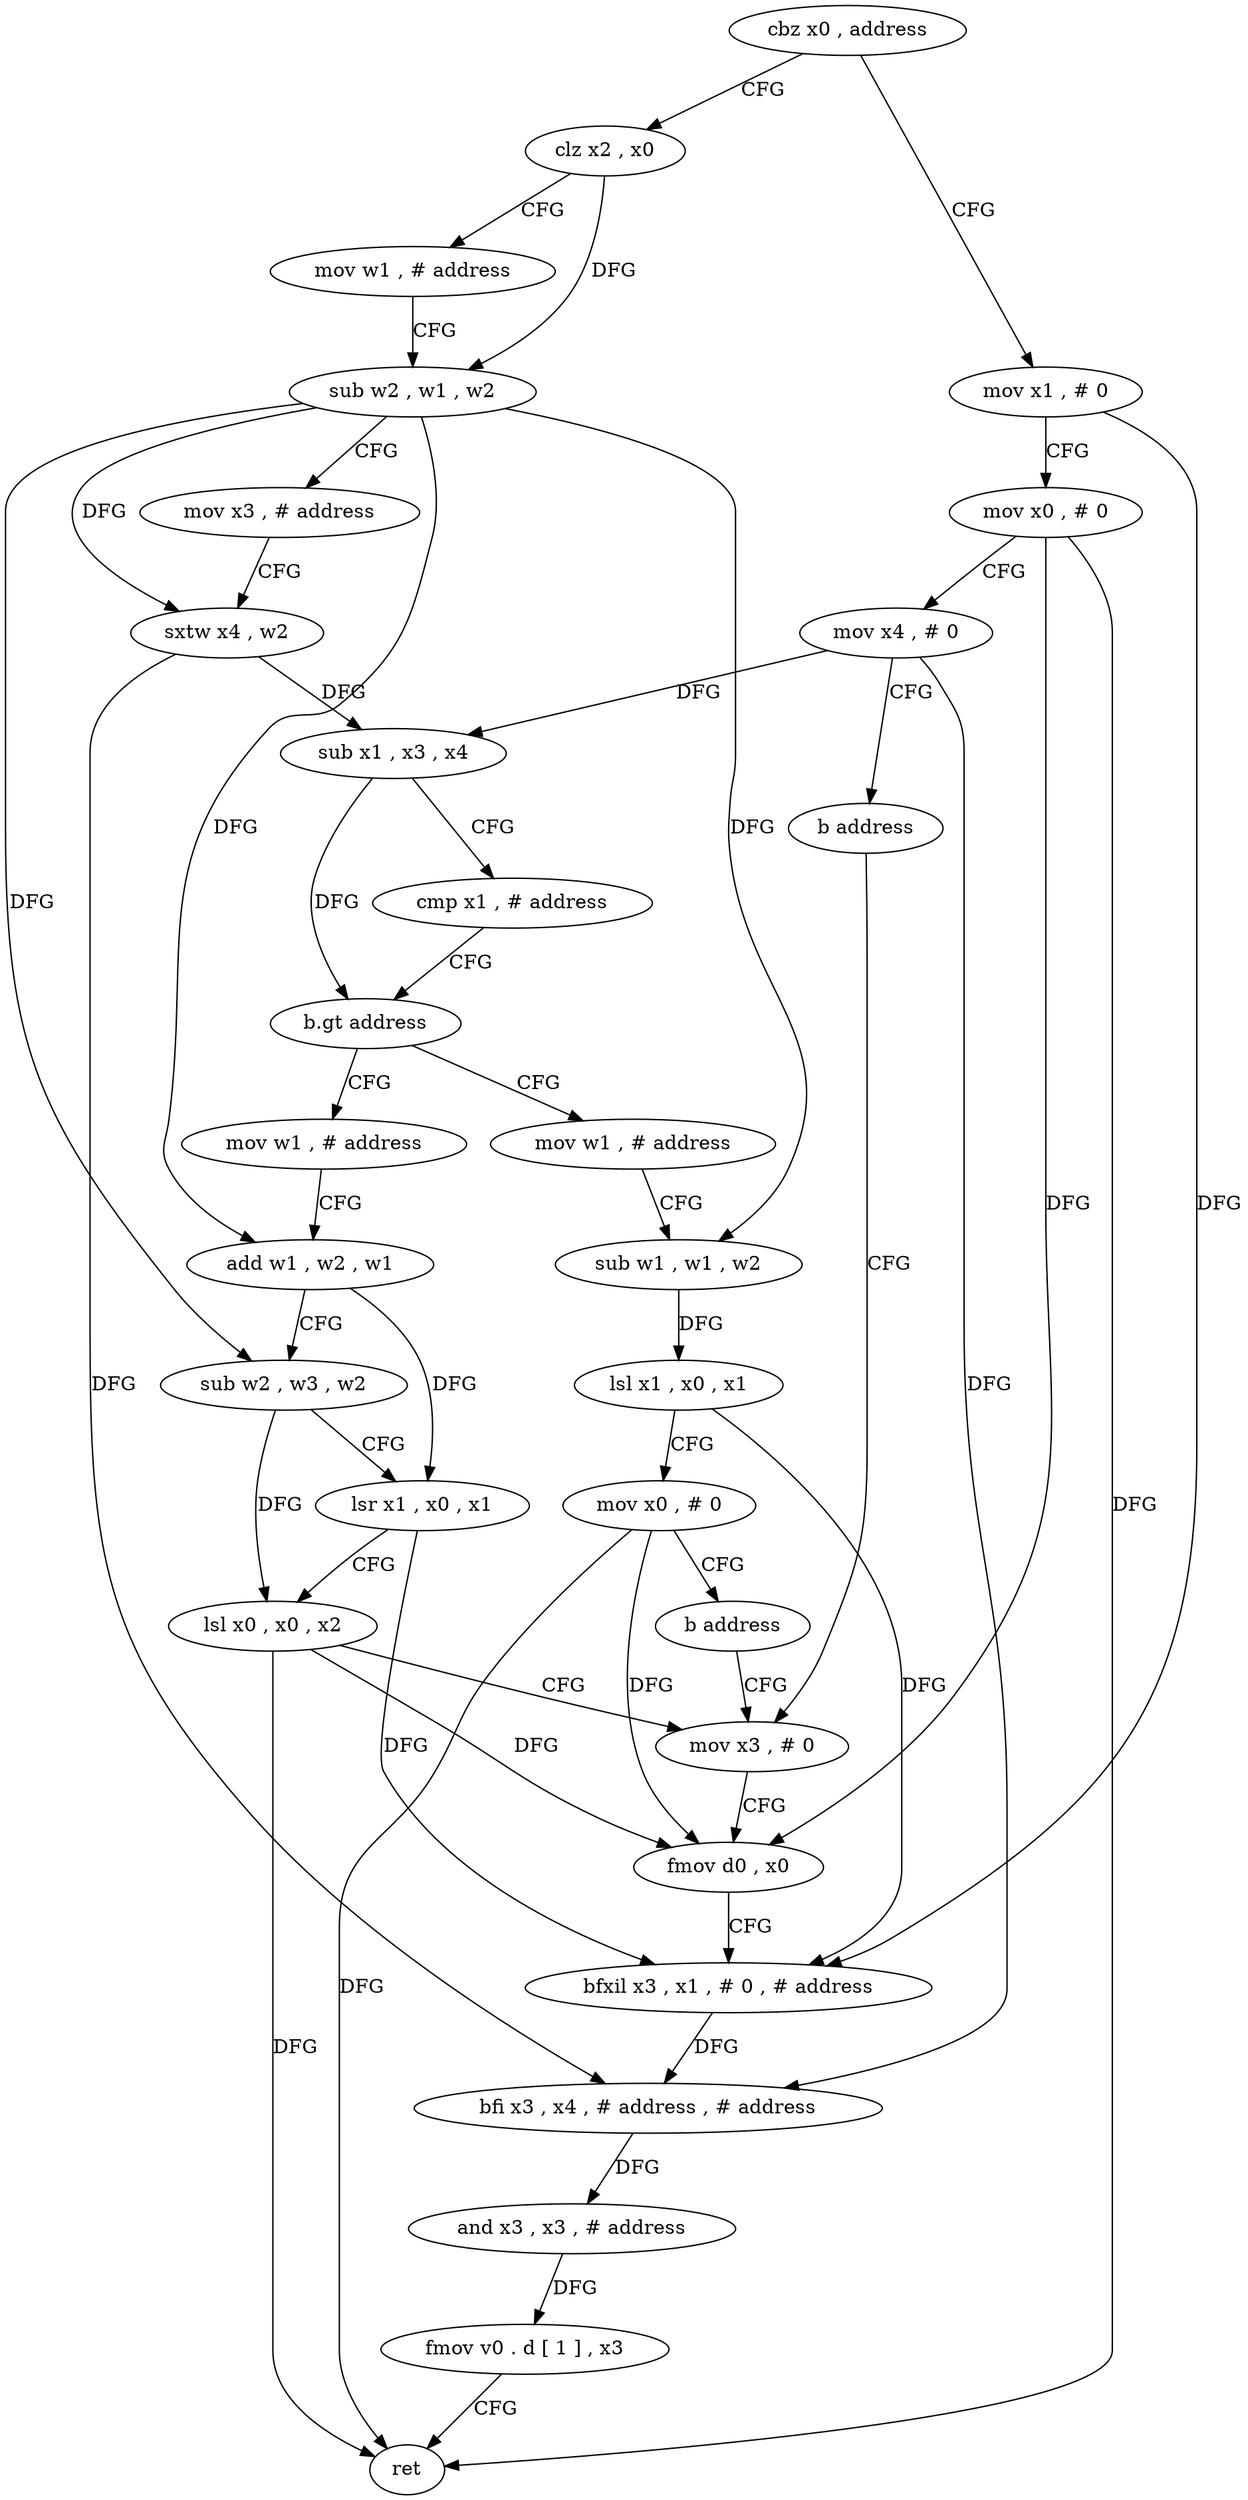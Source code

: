 digraph "func" {
"4429060" [label = "cbz x0 , address" ]
"4429164" [label = "mov x1 , # 0" ]
"4429064" [label = "clz x2 , x0" ]
"4429168" [label = "mov x0 , # 0" ]
"4429172" [label = "mov x4 , # 0" ]
"4429176" [label = "b address" ]
"4429116" [label = "mov x3 , # 0" ]
"4429068" [label = "mov w1 , # address" ]
"4429072" [label = "sub w2 , w1 , w2" ]
"4429076" [label = "mov x3 , # address" ]
"4429080" [label = "sxtw x4 , w2" ]
"4429084" [label = "sub x1 , x3 , x4" ]
"4429088" [label = "cmp x1 , # address" ]
"4429092" [label = "b.gt address" ]
"4429144" [label = "mov w1 , # address" ]
"4429096" [label = "mov w1 , # address" ]
"4429120" [label = "fmov d0 , x0" ]
"4429124" [label = "bfxil x3 , x1 , # 0 , # address" ]
"4429128" [label = "bfi x3 , x4 , # address , # address" ]
"4429132" [label = "and x3 , x3 , # address" ]
"4429136" [label = "fmov v0 . d [ 1 ] , x3" ]
"4429140" [label = "ret" ]
"4429148" [label = "sub w1 , w1 , w2" ]
"4429152" [label = "lsl x1 , x0 , x1" ]
"4429156" [label = "mov x0 , # 0" ]
"4429160" [label = "b address" ]
"4429100" [label = "add w1 , w2 , w1" ]
"4429104" [label = "sub w2 , w3 , w2" ]
"4429108" [label = "lsr x1 , x0 , x1" ]
"4429112" [label = "lsl x0 , x0 , x2" ]
"4429060" -> "4429164" [ label = "CFG" ]
"4429060" -> "4429064" [ label = "CFG" ]
"4429164" -> "4429168" [ label = "CFG" ]
"4429164" -> "4429124" [ label = "DFG" ]
"4429064" -> "4429068" [ label = "CFG" ]
"4429064" -> "4429072" [ label = "DFG" ]
"4429168" -> "4429172" [ label = "CFG" ]
"4429168" -> "4429120" [ label = "DFG" ]
"4429168" -> "4429140" [ label = "DFG" ]
"4429172" -> "4429176" [ label = "CFG" ]
"4429172" -> "4429084" [ label = "DFG" ]
"4429172" -> "4429128" [ label = "DFG" ]
"4429176" -> "4429116" [ label = "CFG" ]
"4429116" -> "4429120" [ label = "CFG" ]
"4429068" -> "4429072" [ label = "CFG" ]
"4429072" -> "4429076" [ label = "CFG" ]
"4429072" -> "4429080" [ label = "DFG" ]
"4429072" -> "4429148" [ label = "DFG" ]
"4429072" -> "4429100" [ label = "DFG" ]
"4429072" -> "4429104" [ label = "DFG" ]
"4429076" -> "4429080" [ label = "CFG" ]
"4429080" -> "4429084" [ label = "DFG" ]
"4429080" -> "4429128" [ label = "DFG" ]
"4429084" -> "4429088" [ label = "CFG" ]
"4429084" -> "4429092" [ label = "DFG" ]
"4429088" -> "4429092" [ label = "CFG" ]
"4429092" -> "4429144" [ label = "CFG" ]
"4429092" -> "4429096" [ label = "CFG" ]
"4429144" -> "4429148" [ label = "CFG" ]
"4429096" -> "4429100" [ label = "CFG" ]
"4429120" -> "4429124" [ label = "CFG" ]
"4429124" -> "4429128" [ label = "DFG" ]
"4429128" -> "4429132" [ label = "DFG" ]
"4429132" -> "4429136" [ label = "DFG" ]
"4429136" -> "4429140" [ label = "CFG" ]
"4429148" -> "4429152" [ label = "DFG" ]
"4429152" -> "4429156" [ label = "CFG" ]
"4429152" -> "4429124" [ label = "DFG" ]
"4429156" -> "4429160" [ label = "CFG" ]
"4429156" -> "4429120" [ label = "DFG" ]
"4429156" -> "4429140" [ label = "DFG" ]
"4429160" -> "4429116" [ label = "CFG" ]
"4429100" -> "4429104" [ label = "CFG" ]
"4429100" -> "4429108" [ label = "DFG" ]
"4429104" -> "4429108" [ label = "CFG" ]
"4429104" -> "4429112" [ label = "DFG" ]
"4429108" -> "4429112" [ label = "CFG" ]
"4429108" -> "4429124" [ label = "DFG" ]
"4429112" -> "4429116" [ label = "CFG" ]
"4429112" -> "4429120" [ label = "DFG" ]
"4429112" -> "4429140" [ label = "DFG" ]
}
